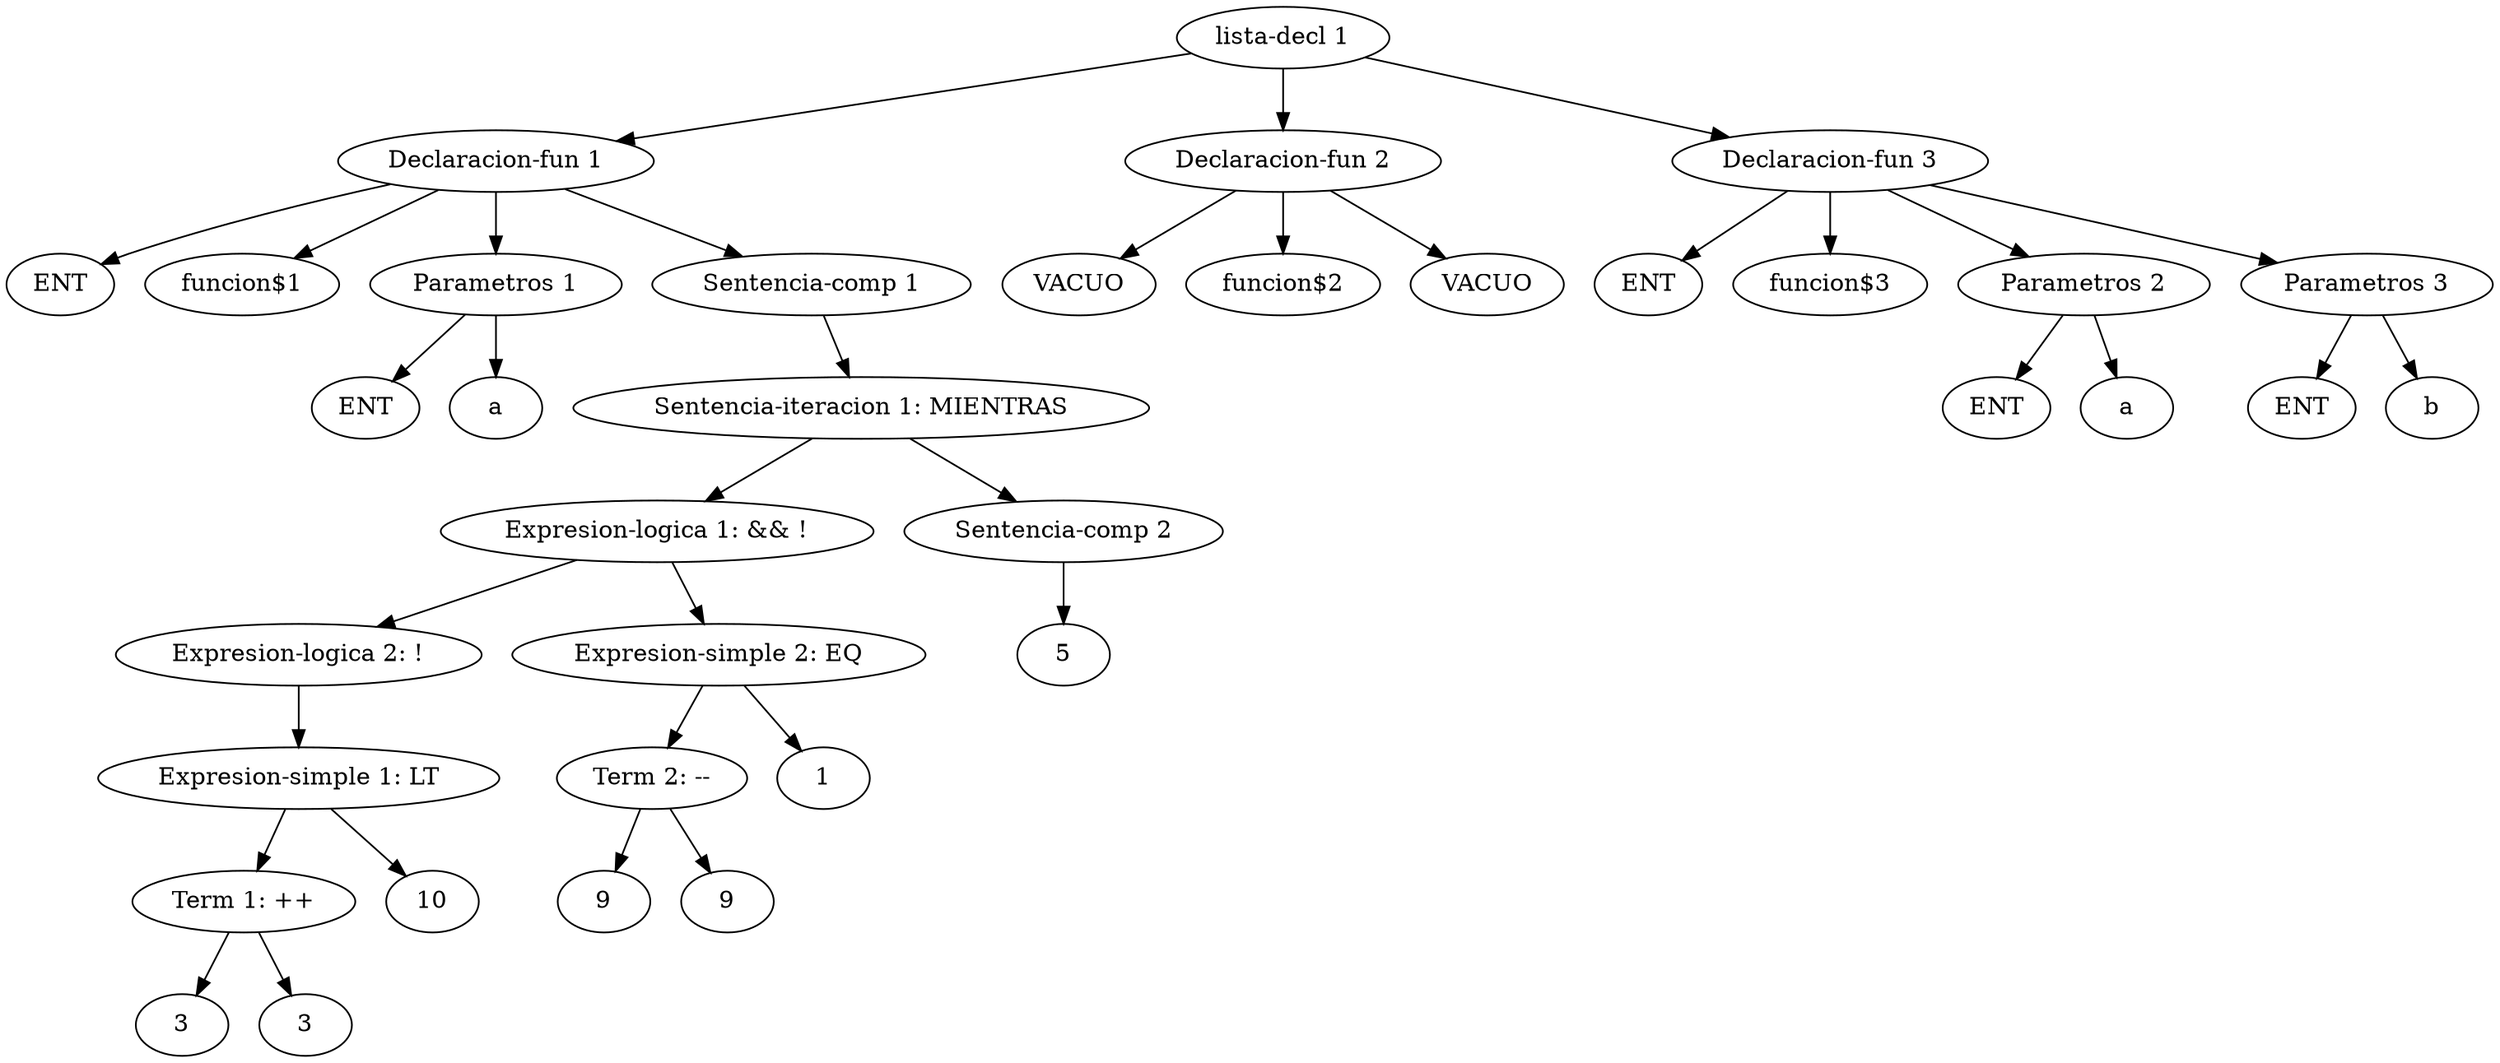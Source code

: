 digraph G {
	"lista-decl 1" -> "Declaracion-fun 1"
	1 [label="ENT"]
	"Declaracion-fun 1" -> 1
	2 [label="funcion$1"]
	"Declaracion-fun 1" -> 2
	"Declaracion-fun 1" -> "Parametros 1"
	3 [label="ENT"]
	"Parametros 1" -> 3
	4 [label="a"]
	"Parametros 1" -> 4
	"Declaracion-fun 1" -> "Sentencia-comp 1"
	"Sentencia-comp 1" -> "Sentencia-iteracion 1: MIENTRAS" 
	"Sentencia-iteracion 1: MIENTRAS" -> "Expresion-logica 1: && !"
	"Expresion-logica 1: && !"-> "Expresion-logica 2: !"
	"Expresion-logica 2: !"-> "Expresion-simple 1: LT"
	"Expresion-simple 1: LT" -> "Term 1: ++"
	5 [label="3"]
	"Term 1: ++" -> 5
	6 [label="3"]
	"Term 1: ++" -> 6
	7 [label="10"]
	"Expresion-simple 1: LT" -> 7
	"Expresion-logica 1: && !"-> "Expresion-simple 2: EQ"
	"Expresion-simple 2: EQ" -> "Term 2: --"
	8 [label="9"]
	"Term 2: --" -> 8
	9 [label="9"]
	"Term 2: --" -> 9
	10 [label="1"]
	"Expresion-simple 2: EQ" -> 10
	"Sentencia-iteracion 1: MIENTRAS" -> "Sentencia-comp 2"
	11 [label="5"]
	"Sentencia-comp 2" -> 11
	"lista-decl 1" -> "Declaracion-fun 2"
	12 [label="VACUO"]
	"Declaracion-fun 2" -> 12
	13 [label="funcion$2"]
	"Declaracion-fun 2" -> 13
	14 [label="VACUO"]
	"Declaracion-fun 2" -> 14
	"lista-decl 1" -> "Declaracion-fun 3"
	15 [label="ENT"]
	"Declaracion-fun 3" -> 15
	16 [label="funcion$3"]
	"Declaracion-fun 3" -> 16
	"Declaracion-fun 3" -> "Parametros 2"
	17 [label="ENT"]
	"Parametros 2" -> 17
	18 [label="a"]
	"Parametros 2" -> 18
	"Declaracion-fun 3" -> "Parametros 3"
	19 [label="ENT"]
	"Parametros 3" -> 19
	20 [label="b"]
	"Parametros 3" -> 20
}